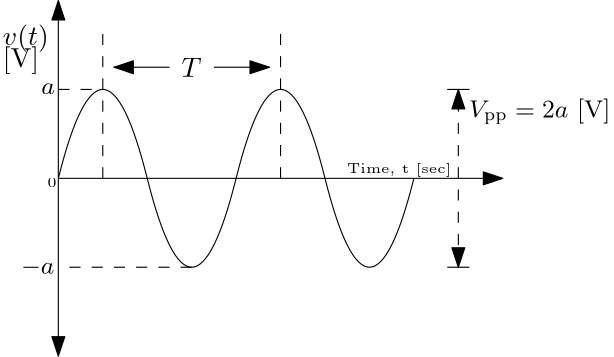 <?xml version="1.0"?>
<!DOCTYPE ipe SYSTEM "ipe.dtd">
<ipe version="70206" creator="Ipe 7.2.7">
<info created="D:20170913131949" modified="D:20170926164555"/>
<ipestyle name="basic">
<symbol name="arrow/arc(spx)">
<path stroke="sym-stroke" fill="sym-stroke" pen="sym-pen">
0 0 m
-1 0.333 l
-1 -0.333 l
h
</path>
</symbol>
<symbol name="arrow/farc(spx)">
<path stroke="sym-stroke" fill="white" pen="sym-pen">
0 0 m
-1 0.333 l
-1 -0.333 l
h
</path>
</symbol>
<symbol name="arrow/ptarc(spx)">
<path stroke="sym-stroke" fill="sym-stroke" pen="sym-pen">
0 0 m
-1 0.333 l
-0.8 0 l
-1 -0.333 l
h
</path>
</symbol>
<symbol name="arrow/fptarc(spx)">
<path stroke="sym-stroke" fill="white" pen="sym-pen">
0 0 m
-1 0.333 l
-0.8 0 l
-1 -0.333 l
h
</path>
</symbol>
<symbol name="mark/circle(sx)" transformations="translations">
<path fill="sym-stroke">
0.6 0 0 0.6 0 0 e
0.4 0 0 0.4 0 0 e
</path>
</symbol>
<symbol name="mark/disk(sx)" transformations="translations">
<path fill="sym-stroke">
0.6 0 0 0.6 0 0 e
</path>
</symbol>
<symbol name="mark/fdisk(sfx)" transformations="translations">
<group>
<path fill="sym-fill">
0.5 0 0 0.5 0 0 e
</path>
<path fill="sym-stroke" fillrule="eofill">
0.6 0 0 0.6 0 0 e
0.4 0 0 0.4 0 0 e
</path>
</group>
</symbol>
<symbol name="mark/box(sx)" transformations="translations">
<path fill="sym-stroke" fillrule="eofill">
-0.6 -0.6 m
0.6 -0.6 l
0.6 0.6 l
-0.6 0.6 l
h
-0.4 -0.4 m
0.4 -0.4 l
0.4 0.4 l
-0.4 0.4 l
h
</path>
</symbol>
<symbol name="mark/square(sx)" transformations="translations">
<path fill="sym-stroke">
-0.6 -0.6 m
0.6 -0.6 l
0.6 0.6 l
-0.6 0.6 l
h
</path>
</symbol>
<symbol name="mark/fsquare(sfx)" transformations="translations">
<group>
<path fill="sym-fill">
-0.5 -0.5 m
0.5 -0.5 l
0.5 0.5 l
-0.5 0.5 l
h
</path>
<path fill="sym-stroke" fillrule="eofill">
-0.6 -0.6 m
0.6 -0.6 l
0.6 0.6 l
-0.6 0.6 l
h
-0.4 -0.4 m
0.4 -0.4 l
0.4 0.4 l
-0.4 0.4 l
h
</path>
</group>
</symbol>
<symbol name="mark/cross(sx)" transformations="translations">
<group>
<path fill="sym-stroke">
-0.43 -0.57 m
0.57 0.43 l
0.43 0.57 l
-0.57 -0.43 l
h
</path>
<path fill="sym-stroke">
-0.43 0.57 m
0.57 -0.43 l
0.43 -0.57 l
-0.57 0.43 l
h
</path>
</group>
</symbol>
<symbol name="arrow/fnormal(spx)">
<path stroke="sym-stroke" fill="white" pen="sym-pen">
0 0 m
-1 0.333 l
-1 -0.333 l
h
</path>
</symbol>
<symbol name="arrow/pointed(spx)">
<path stroke="sym-stroke" fill="sym-stroke" pen="sym-pen">
0 0 m
-1 0.333 l
-0.8 0 l
-1 -0.333 l
h
</path>
</symbol>
<symbol name="arrow/fpointed(spx)">
<path stroke="sym-stroke" fill="white" pen="sym-pen">
0 0 m
-1 0.333 l
-0.8 0 l
-1 -0.333 l
h
</path>
</symbol>
<symbol name="arrow/linear(spx)">
<path stroke="sym-stroke" pen="sym-pen">
-1 0.333 m
0 0 l
-1 -0.333 l
</path>
</symbol>
<symbol name="arrow/fdouble(spx)">
<path stroke="sym-stroke" fill="white" pen="sym-pen">
0 0 m
-1 0.333 l
-1 -0.333 l
h
-1 0 m
-2 0.333 l
-2 -0.333 l
h
</path>
</symbol>
<symbol name="arrow/double(spx)">
<path stroke="sym-stroke" fill="sym-stroke" pen="sym-pen">
0 0 m
-1 0.333 l
-1 -0.333 l
h
-1 0 m
-2 0.333 l
-2 -0.333 l
h
</path>
</symbol>
<pen name="heavier" value="0.8"/>
<pen name="fat" value="1.2"/>
<pen name="ultrafat" value="2"/>
<symbolsize name="large" value="5"/>
<symbolsize name="small" value="2"/>
<symbolsize name="tiny" value="1.1"/>
<arrowsize name="large" value="10"/>
<arrowsize name="small" value="5"/>
<arrowsize name="tiny" value="3"/>
<color name="red" value="1 0 0"/>
<color name="green" value="0 1 0"/>
<color name="blue" value="0 0 1"/>
<color name="yellow" value="1 1 0"/>
<color name="orange" value="1 0.647 0"/>
<color name="gold" value="1 0.843 0"/>
<color name="purple" value="0.627 0.125 0.941"/>
<color name="gray" value="0.745"/>
<color name="brown" value="0.647 0.165 0.165"/>
<color name="navy" value="0 0 0.502"/>
<color name="pink" value="1 0.753 0.796"/>
<color name="seagreen" value="0.18 0.545 0.341"/>
<color name="turquoise" value="0.251 0.878 0.816"/>
<color name="violet" value="0.933 0.51 0.933"/>
<color name="darkblue" value="0 0 0.545"/>
<color name="darkcyan" value="0 0.545 0.545"/>
<color name="darkgray" value="0.663"/>
<color name="darkgreen" value="0 0.392 0"/>
<color name="darkmagenta" value="0.545 0 0.545"/>
<color name="darkorange" value="1 0.549 0"/>
<color name="darkred" value="0.545 0 0"/>
<color name="lightblue" value="0.678 0.847 0.902"/>
<color name="lightcyan" value="0.878 1 1"/>
<color name="lightgray" value="0.827"/>
<color name="lightgreen" value="0.565 0.933 0.565"/>
<color name="lightyellow" value="1 1 0.878"/>
<dashstyle name="dashed" value="[4] 0"/>
<dashstyle name="dotted" value="[1 3] 0"/>
<dashstyle name="dash dotted" value="[4 2 1 2] 0"/>
<dashstyle name="dash dot dotted" value="[4 2 1 2 1 2] 0"/>
<textsize name="large" value="\large"/>
<textsize name="Large" value="\Large"/>
<textsize name="LARGE" value="\LARGE"/>
<textsize name="huge" value="\huge"/>
<textsize name="Huge" value="\Huge"/>
<textsize name="small" value="\small"/>
<textsize name="footnote" value="\footnotesize"/>
<textsize name="tiny" value="\tiny"/>
<textstyle name="center" begin="\begin{center}" end="\end{center}"/>
<textstyle name="itemize" begin="\begin{itemize}" end="\end{itemize}"/>
<textstyle name="item" begin="\begin{itemize}\item{}" end="\end{itemize}"/>
<gridsize name="4 pts" value="4"/>
<gridsize name="8 pts (~3 mm)" value="8"/>
<gridsize name="16 pts (~6 mm)" value="16"/>
<gridsize name="32 pts (~12 mm)" value="32"/>
<gridsize name="10 pts (~3.5 mm)" value="10"/>
<gridsize name="20 pts (~7 mm)" value="20"/>
<gridsize name="14 pts (~5 mm)" value="14"/>
<gridsize name="28 pts (~10 mm)" value="28"/>
<gridsize name="56 pts (~20 mm)" value="56"/>
<anglesize name="90 deg" value="90"/>
<anglesize name="60 deg" value="60"/>
<anglesize name="45 deg" value="45"/>
<anglesize name="30 deg" value="30"/>
<anglesize name="22.5 deg" value="22.5"/>
<opacity name="10%" value="0.1"/>
<opacity name="30%" value="0.3"/>
<opacity name="50%" value="0.5"/>
<opacity name="75%" value="0.75"/>
<tiling name="falling" angle="-60" step="4" width="1"/>
<tiling name="rising" angle="30" step="4" width="1"/>
</ipestyle>
<page>
<layer name="alpha"/>
<view layers="alpha" active="alpha"/>
<path layer="alpha" stroke="black">
160 576 m
176 640
192 576 c
</path>
<path stroke="black">
192 576 m
208 512
224 576 c
</path>
<path stroke="black">
224 576 m
240 640
256 576 c
</path>
<path stroke="black">
256 576 m
272 512
288 576 c
</path>
<path matrix="1.11111 0 0 1 -17.7778 0" stroke="black" arrow="normal/normal">
160 576 m
304 576 l
</path>
<path stroke="black" arrow="normal/normal">
160 576 m
160 512 l
</path>
<path stroke="black" arrow="normal/normal">
160 576 m
160 640 l
</path>
<path stroke="black">
176 608 m
176 612 l
</path>
<path stroke="black">
176 616 m
176 620 l
</path>
<path stroke="black">
176 624 m
176 628 l
</path>
<path stroke="black">
176 604 m
176 600 l
</path>
<path stroke="black">
176 596 m
176 592 l
</path>
<path stroke="black">
176 588 m
176 584 l
</path>
<path stroke="black">
176 580 m
176 576 l
</path>
<path stroke="black">
240 628 m
240 624 l
</path>
<path stroke="black">
240 620 m
240 616 l
</path>
<path stroke="black">
240 612 m
240 608 l
</path>
<path stroke="black">
240 604 m
240 600 l
</path>
<path stroke="black">
240 596 m
240 592 l
</path>
<path stroke="black">
240 588 m
240 584 l
</path>
<path stroke="black">
240 580 m
240 576 l
</path>
<path stroke="black" arrow="normal/normal">
200 616 m
180 616 l
</path>
<path stroke="black" arrow="normal/normal">
216 616 m
236 616 l
</path>
<text matrix="1 0 0 1 -3.65686 -3.39951" transformations="translations" pos="208 616" stroke="black" type="label" width="7.206" height="6.808" depth="0" valign="baseline" style="math">T</text>
<path stroke="black">
164 544 m
168 544 l
</path>
<path stroke="black">
172 544 m
176 544 l
</path>
<path stroke="black">
180 544 m
184 544 l
</path>
<path stroke="black">
188 544 m
192 544 l
</path>
<path stroke="black">
196 544 m
200 544 l
</path>
<path stroke="black">
204 544 m
208 544 l
</path>
<text matrix="1 0 0 1 -5.45753 -2.30792" transformations="translations" pos="152 544" stroke="black" type="label" width="12.05" height="5.314" depth="0.83" valign="baseline" size="small" style="math">-a</text>
<text matrix="1 0 0 1 1.86712 62.2392" transformations="translations" pos="152 544" stroke="black" type="label" width="4.882" height="3.861" depth="0" valign="baseline" size="small" style="math">a</text>
<text transformations="translations" pos="140 624" stroke="black" type="label" width="16.533" height="7.473" depth="2.49" valign="baseline" style="math">v(t)</text>
<text matrix="1 0 0 1 -8.01002 0.801002" transformations="translations" pos="164 572" stroke="black" type="label" width="3.39" height="3.21" depth="0" valign="baseline" size="tiny" style="math">0</text>
<path stroke="black">
300 608 m
304 608 l
</path>
<path stroke="black">
304 544 m
300 544 l
</path>
<path stroke="black">
308 608 m
304 608 l
</path>
<path stroke="black">
308 544 m
304 544 l
</path>
<text matrix="1 0 0 1 -4.12259 -2.08402" transformations="translations" pos="312 600" stroke="black" type="label" width="50.832" height="6.726" depth="2.24" valign="baseline" size="small">$V_{\mathrm{pp}}=2a$~[V]</text>
<text matrix="1 0 0 1 -1.41973 -2.41023" transformations="translations" pos="265.377 580.286" stroke="black" type="label" width="37.533" height="3.741" depth="1.24" valign="baseline" size="tiny">Time, t  [sec]</text>
<path stroke="black">
160 608 m
164 608 l
</path>
<path stroke="black">
168 608 m
172 608 l
</path>
<text matrix="1 0 0 1 0 -4" transformations="translations" pos="140 620" stroke="black" type="label" width="13.007" height="7.473" depth="2.49" valign="baseline">[V]</text>
<path stroke="black" dash="dashed" arrow="normal/normal" rarrow="normal/normal">
304 544 m
304 608 l
</path>
</page>
</ipe>
